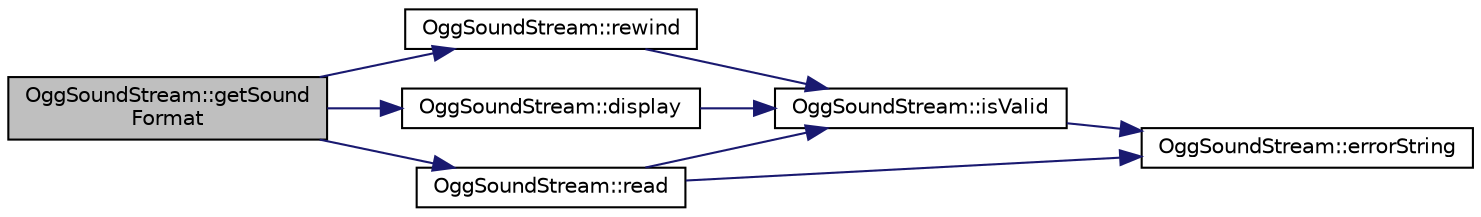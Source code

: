 digraph "OggSoundStream::getSoundFormat"
{
  edge [fontname="Helvetica",fontsize="10",labelfontname="Helvetica",labelfontsize="10"];
  node [fontname="Helvetica",fontsize="10",shape=record];
  rankdir="LR";
  Node1 [label="OggSoundStream::getSound\lFormat",height=0.2,width=0.4,color="black", fillcolor="grey75", style="filled", fontcolor="black"];
  Node1 -> Node2 [color="midnightblue",fontsize="10",style="solid",fontname="Helvetica"];
  Node2 [label="OggSoundStream::read",height=0.2,width=0.4,color="black", fillcolor="white", style="filled",URL="$class_ogg_sound_stream.html#a4dd5a4bcfca2603e963bba6193a87126"];
  Node2 -> Node3 [color="midnightblue",fontsize="10",style="solid",fontname="Helvetica"];
  Node3 [label="OggSoundStream::isValid",height=0.2,width=0.4,color="black", fillcolor="white", style="filled",URL="$class_ogg_sound_stream.html#a3fdecbd79f9d81f4412d356f133e7233"];
  Node3 -> Node4 [color="midnightblue",fontsize="10",style="solid",fontname="Helvetica"];
  Node4 [label="OggSoundStream::errorString",height=0.2,width=0.4,color="black", fillcolor="white", style="filled",URL="$class_ogg_sound_stream.html#a7dd6c3989a12ea09debdf8b9ab5b01e6"];
  Node2 -> Node4 [color="midnightblue",fontsize="10",style="solid",fontname="Helvetica"];
  Node1 -> Node5 [color="midnightblue",fontsize="10",style="solid",fontname="Helvetica"];
  Node5 [label="OggSoundStream::rewind",height=0.2,width=0.4,color="black", fillcolor="white", style="filled",URL="$class_ogg_sound_stream.html#afaa731d7f2517a3b6eec3aff426fdc0f"];
  Node5 -> Node3 [color="midnightblue",fontsize="10",style="solid",fontname="Helvetica"];
  Node1 -> Node6 [color="midnightblue",fontsize="10",style="solid",fontname="Helvetica"];
  Node6 [label="OggSoundStream::display",height=0.2,width=0.4,color="black", fillcolor="white", style="filled",URL="$class_ogg_sound_stream.html#a35ccc32d9c1a59d793e26f9739144a79"];
  Node6 -> Node3 [color="midnightblue",fontsize="10",style="solid",fontname="Helvetica"];
}
